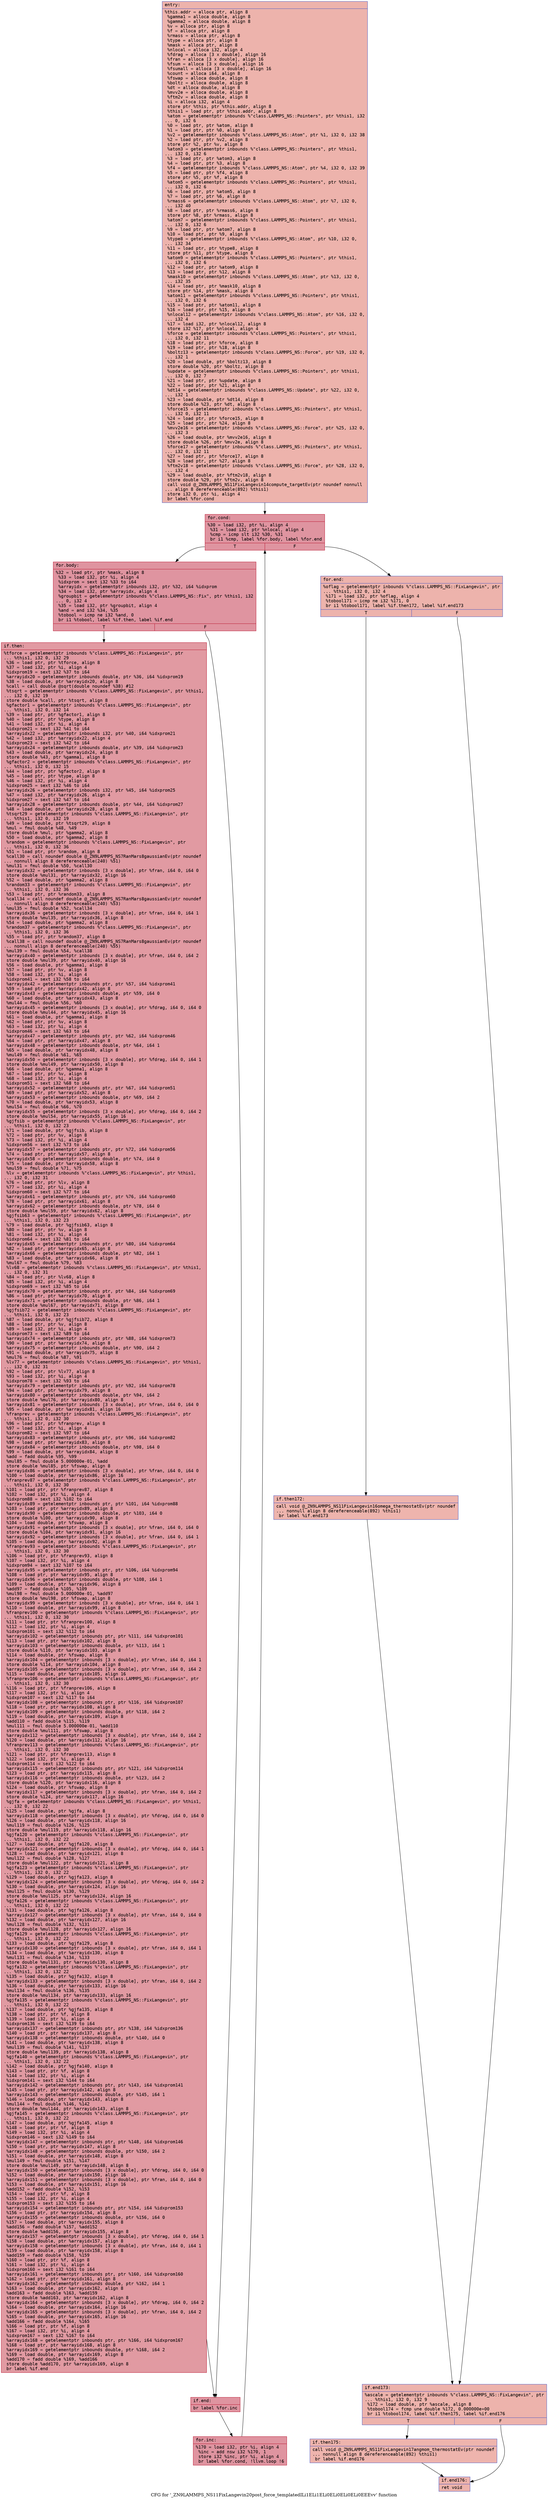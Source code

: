 digraph "CFG for '_ZN9LAMMPS_NS11FixLangevin20post_force_templatedILi1ELi1ELi0ELi0ELi0ELi0EEEvv' function" {
	label="CFG for '_ZN9LAMMPS_NS11FixLangevin20post_force_templatedILi1ELi1ELi0ELi0ELi0ELi0EEEvv' function";

	Node0x55e6b1eb1b60 [shape=record,color="#3d50c3ff", style=filled, fillcolor="#d6524470" fontname="Courier",label="{entry:\l|  %this.addr = alloca ptr, align 8\l  %gamma1 = alloca double, align 8\l  %gamma2 = alloca double, align 8\l  %v = alloca ptr, align 8\l  %f = alloca ptr, align 8\l  %rmass = alloca ptr, align 8\l  %type = alloca ptr, align 8\l  %mask = alloca ptr, align 8\l  %nlocal = alloca i32, align 4\l  %fdrag = alloca [3 x double], align 16\l  %fran = alloca [3 x double], align 16\l  %fsum = alloca [3 x double], align 16\l  %fsumall = alloca [3 x double], align 16\l  %count = alloca i64, align 8\l  %fswap = alloca double, align 8\l  %boltz = alloca double, align 8\l  %dt = alloca double, align 8\l  %mvv2e = alloca double, align 8\l  %ftm2v = alloca double, align 8\l  %i = alloca i32, align 4\l  store ptr %this, ptr %this.addr, align 8\l  %this1 = load ptr, ptr %this.addr, align 8\l  %atom = getelementptr inbounds %\"class.LAMMPS_NS::Pointers\", ptr %this1, i32\l... 0, i32 6\l  %0 = load ptr, ptr %atom, align 8\l  %1 = load ptr, ptr %0, align 8\l  %v2 = getelementptr inbounds %\"class.LAMMPS_NS::Atom\", ptr %1, i32 0, i32 38\l  %2 = load ptr, ptr %v2, align 8\l  store ptr %2, ptr %v, align 8\l  %atom3 = getelementptr inbounds %\"class.LAMMPS_NS::Pointers\", ptr %this1,\l... i32 0, i32 6\l  %3 = load ptr, ptr %atom3, align 8\l  %4 = load ptr, ptr %3, align 8\l  %f4 = getelementptr inbounds %\"class.LAMMPS_NS::Atom\", ptr %4, i32 0, i32 39\l  %5 = load ptr, ptr %f4, align 8\l  store ptr %5, ptr %f, align 8\l  %atom5 = getelementptr inbounds %\"class.LAMMPS_NS::Pointers\", ptr %this1,\l... i32 0, i32 6\l  %6 = load ptr, ptr %atom5, align 8\l  %7 = load ptr, ptr %6, align 8\l  %rmass6 = getelementptr inbounds %\"class.LAMMPS_NS::Atom\", ptr %7, i32 0,\l... i32 40\l  %8 = load ptr, ptr %rmass6, align 8\l  store ptr %8, ptr %rmass, align 8\l  %atom7 = getelementptr inbounds %\"class.LAMMPS_NS::Pointers\", ptr %this1,\l... i32 0, i32 6\l  %9 = load ptr, ptr %atom7, align 8\l  %10 = load ptr, ptr %9, align 8\l  %type8 = getelementptr inbounds %\"class.LAMMPS_NS::Atom\", ptr %10, i32 0,\l... i32 34\l  %11 = load ptr, ptr %type8, align 8\l  store ptr %11, ptr %type, align 8\l  %atom9 = getelementptr inbounds %\"class.LAMMPS_NS::Pointers\", ptr %this1,\l... i32 0, i32 6\l  %12 = load ptr, ptr %atom9, align 8\l  %13 = load ptr, ptr %12, align 8\l  %mask10 = getelementptr inbounds %\"class.LAMMPS_NS::Atom\", ptr %13, i32 0,\l... i32 35\l  %14 = load ptr, ptr %mask10, align 8\l  store ptr %14, ptr %mask, align 8\l  %atom11 = getelementptr inbounds %\"class.LAMMPS_NS::Pointers\", ptr %this1,\l... i32 0, i32 6\l  %15 = load ptr, ptr %atom11, align 8\l  %16 = load ptr, ptr %15, align 8\l  %nlocal12 = getelementptr inbounds %\"class.LAMMPS_NS::Atom\", ptr %16, i32 0,\l... i32 4\l  %17 = load i32, ptr %nlocal12, align 8\l  store i32 %17, ptr %nlocal, align 4\l  %force = getelementptr inbounds %\"class.LAMMPS_NS::Pointers\", ptr %this1,\l... i32 0, i32 11\l  %18 = load ptr, ptr %force, align 8\l  %19 = load ptr, ptr %18, align 8\l  %boltz13 = getelementptr inbounds %\"class.LAMMPS_NS::Force\", ptr %19, i32 0,\l... i32 1\l  %20 = load double, ptr %boltz13, align 8\l  store double %20, ptr %boltz, align 8\l  %update = getelementptr inbounds %\"class.LAMMPS_NS::Pointers\", ptr %this1,\l... i32 0, i32 7\l  %21 = load ptr, ptr %update, align 8\l  %22 = load ptr, ptr %21, align 8\l  %dt14 = getelementptr inbounds %\"class.LAMMPS_NS::Update\", ptr %22, i32 0,\l... i32 1\l  %23 = load double, ptr %dt14, align 8\l  store double %23, ptr %dt, align 8\l  %force15 = getelementptr inbounds %\"class.LAMMPS_NS::Pointers\", ptr %this1,\l... i32 0, i32 11\l  %24 = load ptr, ptr %force15, align 8\l  %25 = load ptr, ptr %24, align 8\l  %mvv2e16 = getelementptr inbounds %\"class.LAMMPS_NS::Force\", ptr %25, i32 0,\l... i32 3\l  %26 = load double, ptr %mvv2e16, align 8\l  store double %26, ptr %mvv2e, align 8\l  %force17 = getelementptr inbounds %\"class.LAMMPS_NS::Pointers\", ptr %this1,\l... i32 0, i32 11\l  %27 = load ptr, ptr %force17, align 8\l  %28 = load ptr, ptr %27, align 8\l  %ftm2v18 = getelementptr inbounds %\"class.LAMMPS_NS::Force\", ptr %28, i32 0,\l... i32 4\l  %29 = load double, ptr %ftm2v18, align 8\l  store double %29, ptr %ftm2v, align 8\l  call void @_ZN9LAMMPS_NS11FixLangevin14compute_targetEv(ptr noundef nonnull\l... align 8 dereferenceable(892) %this1)\l  store i32 0, ptr %i, align 4\l  br label %for.cond\l}"];
	Node0x55e6b1eb1b60 -> Node0x55e6b1eb8ce0[tooltip="entry -> for.cond\nProbability 100.00%" ];
	Node0x55e6b1eb8ce0 [shape=record,color="#b70d28ff", style=filled, fillcolor="#b70d2870" fontname="Courier",label="{for.cond:\l|  %30 = load i32, ptr %i, align 4\l  %31 = load i32, ptr %nlocal, align 4\l  %cmp = icmp slt i32 %30, %31\l  br i1 %cmp, label %for.body, label %for.end\l|{<s0>T|<s1>F}}"];
	Node0x55e6b1eb8ce0:s0 -> Node0x55e6b1eb8f60[tooltip="for.cond -> for.body\nProbability 96.88%" ];
	Node0x55e6b1eb8ce0:s1 -> Node0x55e6b1eb8fe0[tooltip="for.cond -> for.end\nProbability 3.12%" ];
	Node0x55e6b1eb8f60 [shape=record,color="#b70d28ff", style=filled, fillcolor="#b70d2870" fontname="Courier",label="{for.body:\l|  %32 = load ptr, ptr %mask, align 8\l  %33 = load i32, ptr %i, align 4\l  %idxprom = sext i32 %33 to i64\l  %arrayidx = getelementptr inbounds i32, ptr %32, i64 %idxprom\l  %34 = load i32, ptr %arrayidx, align 4\l  %groupbit = getelementptr inbounds %\"class.LAMMPS_NS::Fix\", ptr %this1, i32\l... 0, i32 4\l  %35 = load i32, ptr %groupbit, align 4\l  %and = and i32 %34, %35\l  %tobool = icmp ne i32 %and, 0\l  br i1 %tobool, label %if.then, label %if.end\l|{<s0>T|<s1>F}}"];
	Node0x55e6b1eb8f60:s0 -> Node0x55e6b1eb3000[tooltip="for.body -> if.then\nProbability 62.50%" ];
	Node0x55e6b1eb8f60:s1 -> Node0x55e6b1eb9a30[tooltip="for.body -> if.end\nProbability 37.50%" ];
	Node0x55e6b1eb3000 [shape=record,color="#b70d28ff", style=filled, fillcolor="#bb1b2c70" fontname="Courier",label="{if.then:\l|  %tforce = getelementptr inbounds %\"class.LAMMPS_NS::FixLangevin\", ptr\l... %this1, i32 0, i32 29\l  %36 = load ptr, ptr %tforce, align 8\l  %37 = load i32, ptr %i, align 4\l  %idxprom19 = sext i32 %37 to i64\l  %arrayidx20 = getelementptr inbounds double, ptr %36, i64 %idxprom19\l  %38 = load double, ptr %arrayidx20, align 8\l  %call = call double @sqrt(double noundef %38) #12\l  %tsqrt = getelementptr inbounds %\"class.LAMMPS_NS::FixLangevin\", ptr %this1,\l... i32 0, i32 19\l  store double %call, ptr %tsqrt, align 8\l  %gfactor1 = getelementptr inbounds %\"class.LAMMPS_NS::FixLangevin\", ptr\l... %this1, i32 0, i32 14\l  %39 = load ptr, ptr %gfactor1, align 8\l  %40 = load ptr, ptr %type, align 8\l  %41 = load i32, ptr %i, align 4\l  %idxprom21 = sext i32 %41 to i64\l  %arrayidx22 = getelementptr inbounds i32, ptr %40, i64 %idxprom21\l  %42 = load i32, ptr %arrayidx22, align 4\l  %idxprom23 = sext i32 %42 to i64\l  %arrayidx24 = getelementptr inbounds double, ptr %39, i64 %idxprom23\l  %43 = load double, ptr %arrayidx24, align 8\l  store double %43, ptr %gamma1, align 8\l  %gfactor2 = getelementptr inbounds %\"class.LAMMPS_NS::FixLangevin\", ptr\l... %this1, i32 0, i32 15\l  %44 = load ptr, ptr %gfactor2, align 8\l  %45 = load ptr, ptr %type, align 8\l  %46 = load i32, ptr %i, align 4\l  %idxprom25 = sext i32 %46 to i64\l  %arrayidx26 = getelementptr inbounds i32, ptr %45, i64 %idxprom25\l  %47 = load i32, ptr %arrayidx26, align 4\l  %idxprom27 = sext i32 %47 to i64\l  %arrayidx28 = getelementptr inbounds double, ptr %44, i64 %idxprom27\l  %48 = load double, ptr %arrayidx28, align 8\l  %tsqrt29 = getelementptr inbounds %\"class.LAMMPS_NS::FixLangevin\", ptr\l... %this1, i32 0, i32 19\l  %49 = load double, ptr %tsqrt29, align 8\l  %mul = fmul double %48, %49\l  store double %mul, ptr %gamma2, align 8\l  %50 = load double, ptr %gamma2, align 8\l  %random = getelementptr inbounds %\"class.LAMMPS_NS::FixLangevin\", ptr\l... %this1, i32 0, i32 36\l  %51 = load ptr, ptr %random, align 8\l  %call30 = call noundef double @_ZN9LAMMPS_NS7RanMars8gaussianEv(ptr noundef\l... nonnull align 8 dereferenceable(240) %51)\l  %mul31 = fmul double %50, %call30\l  %arrayidx32 = getelementptr inbounds [3 x double], ptr %fran, i64 0, i64 0\l  store double %mul31, ptr %arrayidx32, align 16\l  %52 = load double, ptr %gamma2, align 8\l  %random33 = getelementptr inbounds %\"class.LAMMPS_NS::FixLangevin\", ptr\l... %this1, i32 0, i32 36\l  %53 = load ptr, ptr %random33, align 8\l  %call34 = call noundef double @_ZN9LAMMPS_NS7RanMars8gaussianEv(ptr noundef\l... nonnull align 8 dereferenceable(240) %53)\l  %mul35 = fmul double %52, %call34\l  %arrayidx36 = getelementptr inbounds [3 x double], ptr %fran, i64 0, i64 1\l  store double %mul35, ptr %arrayidx36, align 8\l  %54 = load double, ptr %gamma2, align 8\l  %random37 = getelementptr inbounds %\"class.LAMMPS_NS::FixLangevin\", ptr\l... %this1, i32 0, i32 36\l  %55 = load ptr, ptr %random37, align 8\l  %call38 = call noundef double @_ZN9LAMMPS_NS7RanMars8gaussianEv(ptr noundef\l... nonnull align 8 dereferenceable(240) %55)\l  %mul39 = fmul double %54, %call38\l  %arrayidx40 = getelementptr inbounds [3 x double], ptr %fran, i64 0, i64 2\l  store double %mul39, ptr %arrayidx40, align 16\l  %56 = load double, ptr %gamma1, align 8\l  %57 = load ptr, ptr %v, align 8\l  %58 = load i32, ptr %i, align 4\l  %idxprom41 = sext i32 %58 to i64\l  %arrayidx42 = getelementptr inbounds ptr, ptr %57, i64 %idxprom41\l  %59 = load ptr, ptr %arrayidx42, align 8\l  %arrayidx43 = getelementptr inbounds double, ptr %59, i64 0\l  %60 = load double, ptr %arrayidx43, align 8\l  %mul44 = fmul double %56, %60\l  %arrayidx45 = getelementptr inbounds [3 x double], ptr %fdrag, i64 0, i64 0\l  store double %mul44, ptr %arrayidx45, align 16\l  %61 = load double, ptr %gamma1, align 8\l  %62 = load ptr, ptr %v, align 8\l  %63 = load i32, ptr %i, align 4\l  %idxprom46 = sext i32 %63 to i64\l  %arrayidx47 = getelementptr inbounds ptr, ptr %62, i64 %idxprom46\l  %64 = load ptr, ptr %arrayidx47, align 8\l  %arrayidx48 = getelementptr inbounds double, ptr %64, i64 1\l  %65 = load double, ptr %arrayidx48, align 8\l  %mul49 = fmul double %61, %65\l  %arrayidx50 = getelementptr inbounds [3 x double], ptr %fdrag, i64 0, i64 1\l  store double %mul49, ptr %arrayidx50, align 8\l  %66 = load double, ptr %gamma1, align 8\l  %67 = load ptr, ptr %v, align 8\l  %68 = load i32, ptr %i, align 4\l  %idxprom51 = sext i32 %68 to i64\l  %arrayidx52 = getelementptr inbounds ptr, ptr %67, i64 %idxprom51\l  %69 = load ptr, ptr %arrayidx52, align 8\l  %arrayidx53 = getelementptr inbounds double, ptr %69, i64 2\l  %70 = load double, ptr %arrayidx53, align 8\l  %mul54 = fmul double %66, %70\l  %arrayidx55 = getelementptr inbounds [3 x double], ptr %fdrag, i64 0, i64 2\l  store double %mul54, ptr %arrayidx55, align 16\l  %gjfsib = getelementptr inbounds %\"class.LAMMPS_NS::FixLangevin\", ptr\l... %this1, i32 0, i32 23\l  %71 = load double, ptr %gjfsib, align 8\l  %72 = load ptr, ptr %v, align 8\l  %73 = load i32, ptr %i, align 4\l  %idxprom56 = sext i32 %73 to i64\l  %arrayidx57 = getelementptr inbounds ptr, ptr %72, i64 %idxprom56\l  %74 = load ptr, ptr %arrayidx57, align 8\l  %arrayidx58 = getelementptr inbounds double, ptr %74, i64 0\l  %75 = load double, ptr %arrayidx58, align 8\l  %mul59 = fmul double %71, %75\l  %lv = getelementptr inbounds %\"class.LAMMPS_NS::FixLangevin\", ptr %this1,\l... i32 0, i32 31\l  %76 = load ptr, ptr %lv, align 8\l  %77 = load i32, ptr %i, align 4\l  %idxprom60 = sext i32 %77 to i64\l  %arrayidx61 = getelementptr inbounds ptr, ptr %76, i64 %idxprom60\l  %78 = load ptr, ptr %arrayidx61, align 8\l  %arrayidx62 = getelementptr inbounds double, ptr %78, i64 0\l  store double %mul59, ptr %arrayidx62, align 8\l  %gjfsib63 = getelementptr inbounds %\"class.LAMMPS_NS::FixLangevin\", ptr\l... %this1, i32 0, i32 23\l  %79 = load double, ptr %gjfsib63, align 8\l  %80 = load ptr, ptr %v, align 8\l  %81 = load i32, ptr %i, align 4\l  %idxprom64 = sext i32 %81 to i64\l  %arrayidx65 = getelementptr inbounds ptr, ptr %80, i64 %idxprom64\l  %82 = load ptr, ptr %arrayidx65, align 8\l  %arrayidx66 = getelementptr inbounds double, ptr %82, i64 1\l  %83 = load double, ptr %arrayidx66, align 8\l  %mul67 = fmul double %79, %83\l  %lv68 = getelementptr inbounds %\"class.LAMMPS_NS::FixLangevin\", ptr %this1,\l... i32 0, i32 31\l  %84 = load ptr, ptr %lv68, align 8\l  %85 = load i32, ptr %i, align 4\l  %idxprom69 = sext i32 %85 to i64\l  %arrayidx70 = getelementptr inbounds ptr, ptr %84, i64 %idxprom69\l  %86 = load ptr, ptr %arrayidx70, align 8\l  %arrayidx71 = getelementptr inbounds double, ptr %86, i64 1\l  store double %mul67, ptr %arrayidx71, align 8\l  %gjfsib72 = getelementptr inbounds %\"class.LAMMPS_NS::FixLangevin\", ptr\l... %this1, i32 0, i32 23\l  %87 = load double, ptr %gjfsib72, align 8\l  %88 = load ptr, ptr %v, align 8\l  %89 = load i32, ptr %i, align 4\l  %idxprom73 = sext i32 %89 to i64\l  %arrayidx74 = getelementptr inbounds ptr, ptr %88, i64 %idxprom73\l  %90 = load ptr, ptr %arrayidx74, align 8\l  %arrayidx75 = getelementptr inbounds double, ptr %90, i64 2\l  %91 = load double, ptr %arrayidx75, align 8\l  %mul76 = fmul double %87, %91\l  %lv77 = getelementptr inbounds %\"class.LAMMPS_NS::FixLangevin\", ptr %this1,\l... i32 0, i32 31\l  %92 = load ptr, ptr %lv77, align 8\l  %93 = load i32, ptr %i, align 4\l  %idxprom78 = sext i32 %93 to i64\l  %arrayidx79 = getelementptr inbounds ptr, ptr %92, i64 %idxprom78\l  %94 = load ptr, ptr %arrayidx79, align 8\l  %arrayidx80 = getelementptr inbounds double, ptr %94, i64 2\l  store double %mul76, ptr %arrayidx80, align 8\l  %arrayidx81 = getelementptr inbounds [3 x double], ptr %fran, i64 0, i64 0\l  %95 = load double, ptr %arrayidx81, align 16\l  %franprev = getelementptr inbounds %\"class.LAMMPS_NS::FixLangevin\", ptr\l... %this1, i32 0, i32 30\l  %96 = load ptr, ptr %franprev, align 8\l  %97 = load i32, ptr %i, align 4\l  %idxprom82 = sext i32 %97 to i64\l  %arrayidx83 = getelementptr inbounds ptr, ptr %96, i64 %idxprom82\l  %98 = load ptr, ptr %arrayidx83, align 8\l  %arrayidx84 = getelementptr inbounds double, ptr %98, i64 0\l  %99 = load double, ptr %arrayidx84, align 8\l  %add = fadd double %95, %99\l  %mul85 = fmul double 5.000000e-01, %add\l  store double %mul85, ptr %fswap, align 8\l  %arrayidx86 = getelementptr inbounds [3 x double], ptr %fran, i64 0, i64 0\l  %100 = load double, ptr %arrayidx86, align 16\l  %franprev87 = getelementptr inbounds %\"class.LAMMPS_NS::FixLangevin\", ptr\l... %this1, i32 0, i32 30\l  %101 = load ptr, ptr %franprev87, align 8\l  %102 = load i32, ptr %i, align 4\l  %idxprom88 = sext i32 %102 to i64\l  %arrayidx89 = getelementptr inbounds ptr, ptr %101, i64 %idxprom88\l  %103 = load ptr, ptr %arrayidx89, align 8\l  %arrayidx90 = getelementptr inbounds double, ptr %103, i64 0\l  store double %100, ptr %arrayidx90, align 8\l  %104 = load double, ptr %fswap, align 8\l  %arrayidx91 = getelementptr inbounds [3 x double], ptr %fran, i64 0, i64 0\l  store double %104, ptr %arrayidx91, align 16\l  %arrayidx92 = getelementptr inbounds [3 x double], ptr %fran, i64 0, i64 1\l  %105 = load double, ptr %arrayidx92, align 8\l  %franprev93 = getelementptr inbounds %\"class.LAMMPS_NS::FixLangevin\", ptr\l... %this1, i32 0, i32 30\l  %106 = load ptr, ptr %franprev93, align 8\l  %107 = load i32, ptr %i, align 4\l  %idxprom94 = sext i32 %107 to i64\l  %arrayidx95 = getelementptr inbounds ptr, ptr %106, i64 %idxprom94\l  %108 = load ptr, ptr %arrayidx95, align 8\l  %arrayidx96 = getelementptr inbounds double, ptr %108, i64 1\l  %109 = load double, ptr %arrayidx96, align 8\l  %add97 = fadd double %105, %109\l  %mul98 = fmul double 5.000000e-01, %add97\l  store double %mul98, ptr %fswap, align 8\l  %arrayidx99 = getelementptr inbounds [3 x double], ptr %fran, i64 0, i64 1\l  %110 = load double, ptr %arrayidx99, align 8\l  %franprev100 = getelementptr inbounds %\"class.LAMMPS_NS::FixLangevin\", ptr\l... %this1, i32 0, i32 30\l  %111 = load ptr, ptr %franprev100, align 8\l  %112 = load i32, ptr %i, align 4\l  %idxprom101 = sext i32 %112 to i64\l  %arrayidx102 = getelementptr inbounds ptr, ptr %111, i64 %idxprom101\l  %113 = load ptr, ptr %arrayidx102, align 8\l  %arrayidx103 = getelementptr inbounds double, ptr %113, i64 1\l  store double %110, ptr %arrayidx103, align 8\l  %114 = load double, ptr %fswap, align 8\l  %arrayidx104 = getelementptr inbounds [3 x double], ptr %fran, i64 0, i64 1\l  store double %114, ptr %arrayidx104, align 8\l  %arrayidx105 = getelementptr inbounds [3 x double], ptr %fran, i64 0, i64 2\l  %115 = load double, ptr %arrayidx105, align 16\l  %franprev106 = getelementptr inbounds %\"class.LAMMPS_NS::FixLangevin\", ptr\l... %this1, i32 0, i32 30\l  %116 = load ptr, ptr %franprev106, align 8\l  %117 = load i32, ptr %i, align 4\l  %idxprom107 = sext i32 %117 to i64\l  %arrayidx108 = getelementptr inbounds ptr, ptr %116, i64 %idxprom107\l  %118 = load ptr, ptr %arrayidx108, align 8\l  %arrayidx109 = getelementptr inbounds double, ptr %118, i64 2\l  %119 = load double, ptr %arrayidx109, align 8\l  %add110 = fadd double %115, %119\l  %mul111 = fmul double 5.000000e-01, %add110\l  store double %mul111, ptr %fswap, align 8\l  %arrayidx112 = getelementptr inbounds [3 x double], ptr %fran, i64 0, i64 2\l  %120 = load double, ptr %arrayidx112, align 16\l  %franprev113 = getelementptr inbounds %\"class.LAMMPS_NS::FixLangevin\", ptr\l... %this1, i32 0, i32 30\l  %121 = load ptr, ptr %franprev113, align 8\l  %122 = load i32, ptr %i, align 4\l  %idxprom114 = sext i32 %122 to i64\l  %arrayidx115 = getelementptr inbounds ptr, ptr %121, i64 %idxprom114\l  %123 = load ptr, ptr %arrayidx115, align 8\l  %arrayidx116 = getelementptr inbounds double, ptr %123, i64 2\l  store double %120, ptr %arrayidx116, align 8\l  %124 = load double, ptr %fswap, align 8\l  %arrayidx117 = getelementptr inbounds [3 x double], ptr %fran, i64 0, i64 2\l  store double %124, ptr %arrayidx117, align 16\l  %gjfa = getelementptr inbounds %\"class.LAMMPS_NS::FixLangevin\", ptr %this1,\l... i32 0, i32 22\l  %125 = load double, ptr %gjfa, align 8\l  %arrayidx118 = getelementptr inbounds [3 x double], ptr %fdrag, i64 0, i64 0\l  %126 = load double, ptr %arrayidx118, align 16\l  %mul119 = fmul double %126, %125\l  store double %mul119, ptr %arrayidx118, align 16\l  %gjfa120 = getelementptr inbounds %\"class.LAMMPS_NS::FixLangevin\", ptr\l... %this1, i32 0, i32 22\l  %127 = load double, ptr %gjfa120, align 8\l  %arrayidx121 = getelementptr inbounds [3 x double], ptr %fdrag, i64 0, i64 1\l  %128 = load double, ptr %arrayidx121, align 8\l  %mul122 = fmul double %128, %127\l  store double %mul122, ptr %arrayidx121, align 8\l  %gjfa123 = getelementptr inbounds %\"class.LAMMPS_NS::FixLangevin\", ptr\l... %this1, i32 0, i32 22\l  %129 = load double, ptr %gjfa123, align 8\l  %arrayidx124 = getelementptr inbounds [3 x double], ptr %fdrag, i64 0, i64 2\l  %130 = load double, ptr %arrayidx124, align 16\l  %mul125 = fmul double %130, %129\l  store double %mul125, ptr %arrayidx124, align 16\l  %gjfa126 = getelementptr inbounds %\"class.LAMMPS_NS::FixLangevin\", ptr\l... %this1, i32 0, i32 22\l  %131 = load double, ptr %gjfa126, align 8\l  %arrayidx127 = getelementptr inbounds [3 x double], ptr %fran, i64 0, i64 0\l  %132 = load double, ptr %arrayidx127, align 16\l  %mul128 = fmul double %132, %131\l  store double %mul128, ptr %arrayidx127, align 16\l  %gjfa129 = getelementptr inbounds %\"class.LAMMPS_NS::FixLangevin\", ptr\l... %this1, i32 0, i32 22\l  %133 = load double, ptr %gjfa129, align 8\l  %arrayidx130 = getelementptr inbounds [3 x double], ptr %fran, i64 0, i64 1\l  %134 = load double, ptr %arrayidx130, align 8\l  %mul131 = fmul double %134, %133\l  store double %mul131, ptr %arrayidx130, align 8\l  %gjfa132 = getelementptr inbounds %\"class.LAMMPS_NS::FixLangevin\", ptr\l... %this1, i32 0, i32 22\l  %135 = load double, ptr %gjfa132, align 8\l  %arrayidx133 = getelementptr inbounds [3 x double], ptr %fran, i64 0, i64 2\l  %136 = load double, ptr %arrayidx133, align 16\l  %mul134 = fmul double %136, %135\l  store double %mul134, ptr %arrayidx133, align 16\l  %gjfa135 = getelementptr inbounds %\"class.LAMMPS_NS::FixLangevin\", ptr\l... %this1, i32 0, i32 22\l  %137 = load double, ptr %gjfa135, align 8\l  %138 = load ptr, ptr %f, align 8\l  %139 = load i32, ptr %i, align 4\l  %idxprom136 = sext i32 %139 to i64\l  %arrayidx137 = getelementptr inbounds ptr, ptr %138, i64 %idxprom136\l  %140 = load ptr, ptr %arrayidx137, align 8\l  %arrayidx138 = getelementptr inbounds double, ptr %140, i64 0\l  %141 = load double, ptr %arrayidx138, align 8\l  %mul139 = fmul double %141, %137\l  store double %mul139, ptr %arrayidx138, align 8\l  %gjfa140 = getelementptr inbounds %\"class.LAMMPS_NS::FixLangevin\", ptr\l... %this1, i32 0, i32 22\l  %142 = load double, ptr %gjfa140, align 8\l  %143 = load ptr, ptr %f, align 8\l  %144 = load i32, ptr %i, align 4\l  %idxprom141 = sext i32 %144 to i64\l  %arrayidx142 = getelementptr inbounds ptr, ptr %143, i64 %idxprom141\l  %145 = load ptr, ptr %arrayidx142, align 8\l  %arrayidx143 = getelementptr inbounds double, ptr %145, i64 1\l  %146 = load double, ptr %arrayidx143, align 8\l  %mul144 = fmul double %146, %142\l  store double %mul144, ptr %arrayidx143, align 8\l  %gjfa145 = getelementptr inbounds %\"class.LAMMPS_NS::FixLangevin\", ptr\l... %this1, i32 0, i32 22\l  %147 = load double, ptr %gjfa145, align 8\l  %148 = load ptr, ptr %f, align 8\l  %149 = load i32, ptr %i, align 4\l  %idxprom146 = sext i32 %149 to i64\l  %arrayidx147 = getelementptr inbounds ptr, ptr %148, i64 %idxprom146\l  %150 = load ptr, ptr %arrayidx147, align 8\l  %arrayidx148 = getelementptr inbounds double, ptr %150, i64 2\l  %151 = load double, ptr %arrayidx148, align 8\l  %mul149 = fmul double %151, %147\l  store double %mul149, ptr %arrayidx148, align 8\l  %arrayidx150 = getelementptr inbounds [3 x double], ptr %fdrag, i64 0, i64 0\l  %152 = load double, ptr %arrayidx150, align 16\l  %arrayidx151 = getelementptr inbounds [3 x double], ptr %fran, i64 0, i64 0\l  %153 = load double, ptr %arrayidx151, align 16\l  %add152 = fadd double %152, %153\l  %154 = load ptr, ptr %f, align 8\l  %155 = load i32, ptr %i, align 4\l  %idxprom153 = sext i32 %155 to i64\l  %arrayidx154 = getelementptr inbounds ptr, ptr %154, i64 %idxprom153\l  %156 = load ptr, ptr %arrayidx154, align 8\l  %arrayidx155 = getelementptr inbounds double, ptr %156, i64 0\l  %157 = load double, ptr %arrayidx155, align 8\l  %add156 = fadd double %157, %add152\l  store double %add156, ptr %arrayidx155, align 8\l  %arrayidx157 = getelementptr inbounds [3 x double], ptr %fdrag, i64 0, i64 1\l  %158 = load double, ptr %arrayidx157, align 8\l  %arrayidx158 = getelementptr inbounds [3 x double], ptr %fran, i64 0, i64 1\l  %159 = load double, ptr %arrayidx158, align 8\l  %add159 = fadd double %158, %159\l  %160 = load ptr, ptr %f, align 8\l  %161 = load i32, ptr %i, align 4\l  %idxprom160 = sext i32 %161 to i64\l  %arrayidx161 = getelementptr inbounds ptr, ptr %160, i64 %idxprom160\l  %162 = load ptr, ptr %arrayidx161, align 8\l  %arrayidx162 = getelementptr inbounds double, ptr %162, i64 1\l  %163 = load double, ptr %arrayidx162, align 8\l  %add163 = fadd double %163, %add159\l  store double %add163, ptr %arrayidx162, align 8\l  %arrayidx164 = getelementptr inbounds [3 x double], ptr %fdrag, i64 0, i64 2\l  %164 = load double, ptr %arrayidx164, align 16\l  %arrayidx165 = getelementptr inbounds [3 x double], ptr %fran, i64 0, i64 2\l  %165 = load double, ptr %arrayidx165, align 16\l  %add166 = fadd double %164, %165\l  %166 = load ptr, ptr %f, align 8\l  %167 = load i32, ptr %i, align 4\l  %idxprom167 = sext i32 %167 to i64\l  %arrayidx168 = getelementptr inbounds ptr, ptr %166, i64 %idxprom167\l  %168 = load ptr, ptr %arrayidx168, align 8\l  %arrayidx169 = getelementptr inbounds double, ptr %168, i64 2\l  %169 = load double, ptr %arrayidx169, align 8\l  %add170 = fadd double %169, %add166\l  store double %add170, ptr %arrayidx169, align 8\l  br label %if.end\l}"];
	Node0x55e6b1eb3000 -> Node0x55e6b1eb9a30[tooltip="if.then -> if.end\nProbability 100.00%" ];
	Node0x55e6b1eb9a30 [shape=record,color="#b70d28ff", style=filled, fillcolor="#b70d2870" fontname="Courier",label="{if.end:\l|  br label %for.inc\l}"];
	Node0x55e6b1eb9a30 -> Node0x55e6b1ec9920[tooltip="if.end -> for.inc\nProbability 100.00%" ];
	Node0x55e6b1ec9920 [shape=record,color="#b70d28ff", style=filled, fillcolor="#b70d2870" fontname="Courier",label="{for.inc:\l|  %170 = load i32, ptr %i, align 4\l  %inc = add nsw i32 %170, 1\l  store i32 %inc, ptr %i, align 4\l  br label %for.cond, !llvm.loop !6\l}"];
	Node0x55e6b1ec9920 -> Node0x55e6b1eb8ce0[tooltip="for.inc -> for.cond\nProbability 100.00%" ];
	Node0x55e6b1eb8fe0 [shape=record,color="#3d50c3ff", style=filled, fillcolor="#d6524470" fontname="Courier",label="{for.end:\l|  %oflag = getelementptr inbounds %\"class.LAMMPS_NS::FixLangevin\", ptr\l... %this1, i32 0, i32 4\l  %171 = load i32, ptr %oflag, align 4\l  %tobool171 = icmp ne i32 %171, 0\l  br i1 %tobool171, label %if.then172, label %if.end173\l|{<s0>T|<s1>F}}"];
	Node0x55e6b1eb8fe0:s0 -> Node0x55e6b1ec9f30[tooltip="for.end -> if.then172\nProbability 62.50%" ];
	Node0x55e6b1eb8fe0:s1 -> Node0x55e6b1ec9fb0[tooltip="for.end -> if.end173\nProbability 37.50%" ];
	Node0x55e6b1ec9f30 [shape=record,color="#3d50c3ff", style=filled, fillcolor="#d8564670" fontname="Courier",label="{if.then172:\l|  call void @_ZN9LAMMPS_NS11FixLangevin16omega_thermostatEv(ptr noundef\l... nonnull align 8 dereferenceable(892) %this1)\l  br label %if.end173\l}"];
	Node0x55e6b1ec9f30 -> Node0x55e6b1ec9fb0[tooltip="if.then172 -> if.end173\nProbability 100.00%" ];
	Node0x55e6b1ec9fb0 [shape=record,color="#3d50c3ff", style=filled, fillcolor="#d6524470" fontname="Courier",label="{if.end173:\l|  %ascale = getelementptr inbounds %\"class.LAMMPS_NS::FixLangevin\", ptr\l... %this1, i32 0, i32 9\l  %172 = load double, ptr %ascale, align 8\l  %tobool174 = fcmp une double %172, 0.000000e+00\l  br i1 %tobool174, label %if.then175, label %if.end176\l|{<s0>T|<s1>F}}"];
	Node0x55e6b1ec9fb0:s0 -> Node0x55e6b1eca4e0[tooltip="if.end173 -> if.then175\nProbability 62.50%" ];
	Node0x55e6b1ec9fb0:s1 -> Node0x55e6b1eca560[tooltip="if.end173 -> if.end176\nProbability 37.50%" ];
	Node0x55e6b1eca4e0 [shape=record,color="#3d50c3ff", style=filled, fillcolor="#d8564670" fontname="Courier",label="{if.then175:\l|  call void @_ZN9LAMMPS_NS11FixLangevin17angmom_thermostatEv(ptr noundef\l... nonnull align 8 dereferenceable(892) %this1)\l  br label %if.end176\l}"];
	Node0x55e6b1eca4e0 -> Node0x55e6b1eca560[tooltip="if.then175 -> if.end176\nProbability 100.00%" ];
	Node0x55e6b1eca560 [shape=record,color="#3d50c3ff", style=filled, fillcolor="#d6524470" fontname="Courier",label="{if.end176:\l|  ret void\l}"];
}
